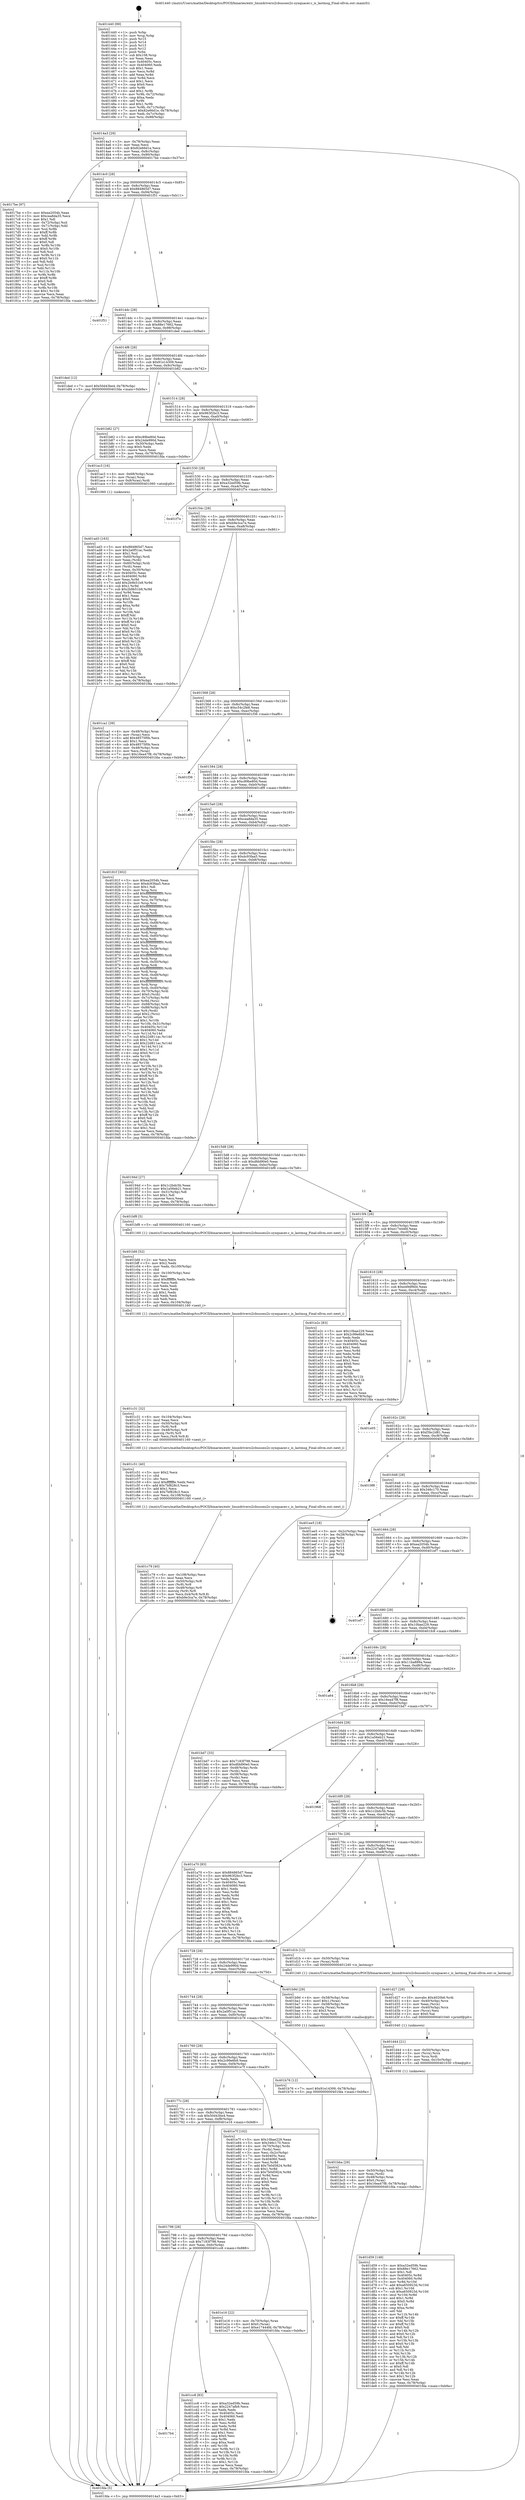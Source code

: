 digraph "0x401440" {
  label = "0x401440 (/mnt/c/Users/mathe/Desktop/tcc/POCII/binaries/extr_linuxdriversi2cbussesi2c-synquacer.c_is_lastmsg_Final-ollvm.out::main(0))"
  labelloc = "t"
  node[shape=record]

  Entry [label="",width=0.3,height=0.3,shape=circle,fillcolor=black,style=filled]
  "0x4014a3" [label="{
     0x4014a3 [29]\l
     | [instrs]\l
     &nbsp;&nbsp;0x4014a3 \<+3\>: mov -0x78(%rbp),%eax\l
     &nbsp;&nbsp;0x4014a6 \<+2\>: mov %eax,%ecx\l
     &nbsp;&nbsp;0x4014a8 \<+6\>: sub $0x82e66d1e,%ecx\l
     &nbsp;&nbsp;0x4014ae \<+6\>: mov %eax,-0x8c(%rbp)\l
     &nbsp;&nbsp;0x4014b4 \<+6\>: mov %ecx,-0x90(%rbp)\l
     &nbsp;&nbsp;0x4014ba \<+6\>: je 00000000004017be \<main+0x37e\>\l
  }"]
  "0x4017be" [label="{
     0x4017be [97]\l
     | [instrs]\l
     &nbsp;&nbsp;0x4017be \<+5\>: mov $0xea2054b,%eax\l
     &nbsp;&nbsp;0x4017c3 \<+5\>: mov $0xcea8da35,%ecx\l
     &nbsp;&nbsp;0x4017c8 \<+2\>: mov $0x1,%dl\l
     &nbsp;&nbsp;0x4017ca \<+4\>: mov -0x72(%rbp),%sil\l
     &nbsp;&nbsp;0x4017ce \<+4\>: mov -0x71(%rbp),%dil\l
     &nbsp;&nbsp;0x4017d2 \<+3\>: mov %sil,%r8b\l
     &nbsp;&nbsp;0x4017d5 \<+4\>: xor $0xff,%r8b\l
     &nbsp;&nbsp;0x4017d9 \<+3\>: mov %dil,%r9b\l
     &nbsp;&nbsp;0x4017dc \<+4\>: xor $0xff,%r9b\l
     &nbsp;&nbsp;0x4017e0 \<+3\>: xor $0x0,%dl\l
     &nbsp;&nbsp;0x4017e3 \<+3\>: mov %r8b,%r10b\l
     &nbsp;&nbsp;0x4017e6 \<+4\>: and $0x0,%r10b\l
     &nbsp;&nbsp;0x4017ea \<+3\>: and %dl,%sil\l
     &nbsp;&nbsp;0x4017ed \<+3\>: mov %r9b,%r11b\l
     &nbsp;&nbsp;0x4017f0 \<+4\>: and $0x0,%r11b\l
     &nbsp;&nbsp;0x4017f4 \<+3\>: and %dl,%dil\l
     &nbsp;&nbsp;0x4017f7 \<+3\>: or %sil,%r10b\l
     &nbsp;&nbsp;0x4017fa \<+3\>: or %dil,%r11b\l
     &nbsp;&nbsp;0x4017fd \<+3\>: xor %r11b,%r10b\l
     &nbsp;&nbsp;0x401800 \<+3\>: or %r9b,%r8b\l
     &nbsp;&nbsp;0x401803 \<+4\>: xor $0xff,%r8b\l
     &nbsp;&nbsp;0x401807 \<+3\>: or $0x0,%dl\l
     &nbsp;&nbsp;0x40180a \<+3\>: and %dl,%r8b\l
     &nbsp;&nbsp;0x40180d \<+3\>: or %r8b,%r10b\l
     &nbsp;&nbsp;0x401810 \<+4\>: test $0x1,%r10b\l
     &nbsp;&nbsp;0x401814 \<+3\>: cmovne %ecx,%eax\l
     &nbsp;&nbsp;0x401817 \<+3\>: mov %eax,-0x78(%rbp)\l
     &nbsp;&nbsp;0x40181a \<+5\>: jmp 0000000000401fda \<main+0xb9a\>\l
  }"]
  "0x4014c0" [label="{
     0x4014c0 [28]\l
     | [instrs]\l
     &nbsp;&nbsp;0x4014c0 \<+5\>: jmp 00000000004014c5 \<main+0x85\>\l
     &nbsp;&nbsp;0x4014c5 \<+6\>: mov -0x8c(%rbp),%eax\l
     &nbsp;&nbsp;0x4014cb \<+5\>: sub $0x884865d7,%eax\l
     &nbsp;&nbsp;0x4014d0 \<+6\>: mov %eax,-0x94(%rbp)\l
     &nbsp;&nbsp;0x4014d6 \<+6\>: je 0000000000401f51 \<main+0xb11\>\l
  }"]
  "0x401fda" [label="{
     0x401fda [5]\l
     | [instrs]\l
     &nbsp;&nbsp;0x401fda \<+5\>: jmp 00000000004014a3 \<main+0x63\>\l
  }"]
  "0x401440" [label="{
     0x401440 [99]\l
     | [instrs]\l
     &nbsp;&nbsp;0x401440 \<+1\>: push %rbp\l
     &nbsp;&nbsp;0x401441 \<+3\>: mov %rsp,%rbp\l
     &nbsp;&nbsp;0x401444 \<+2\>: push %r15\l
     &nbsp;&nbsp;0x401446 \<+2\>: push %r14\l
     &nbsp;&nbsp;0x401448 \<+2\>: push %r13\l
     &nbsp;&nbsp;0x40144a \<+2\>: push %r12\l
     &nbsp;&nbsp;0x40144c \<+1\>: push %rbx\l
     &nbsp;&nbsp;0x40144d \<+7\>: sub $0x108,%rsp\l
     &nbsp;&nbsp;0x401454 \<+2\>: xor %eax,%eax\l
     &nbsp;&nbsp;0x401456 \<+7\>: mov 0x40405c,%ecx\l
     &nbsp;&nbsp;0x40145d \<+7\>: mov 0x404060,%edx\l
     &nbsp;&nbsp;0x401464 \<+3\>: sub $0x1,%eax\l
     &nbsp;&nbsp;0x401467 \<+3\>: mov %ecx,%r8d\l
     &nbsp;&nbsp;0x40146a \<+3\>: add %eax,%r8d\l
     &nbsp;&nbsp;0x40146d \<+4\>: imul %r8d,%ecx\l
     &nbsp;&nbsp;0x401471 \<+3\>: and $0x1,%ecx\l
     &nbsp;&nbsp;0x401474 \<+3\>: cmp $0x0,%ecx\l
     &nbsp;&nbsp;0x401477 \<+4\>: sete %r9b\l
     &nbsp;&nbsp;0x40147b \<+4\>: and $0x1,%r9b\l
     &nbsp;&nbsp;0x40147f \<+4\>: mov %r9b,-0x72(%rbp)\l
     &nbsp;&nbsp;0x401483 \<+3\>: cmp $0xa,%edx\l
     &nbsp;&nbsp;0x401486 \<+4\>: setl %r9b\l
     &nbsp;&nbsp;0x40148a \<+4\>: and $0x1,%r9b\l
     &nbsp;&nbsp;0x40148e \<+4\>: mov %r9b,-0x71(%rbp)\l
     &nbsp;&nbsp;0x401492 \<+7\>: movl $0x82e66d1e,-0x78(%rbp)\l
     &nbsp;&nbsp;0x401499 \<+3\>: mov %edi,-0x7c(%rbp)\l
     &nbsp;&nbsp;0x40149c \<+7\>: mov %rsi,-0x88(%rbp)\l
  }"]
  Exit [label="",width=0.3,height=0.3,shape=circle,fillcolor=black,style=filled,peripheries=2]
  "0x401f51" [label="{
     0x401f51\l
  }", style=dashed]
  "0x4014dc" [label="{
     0x4014dc [28]\l
     | [instrs]\l
     &nbsp;&nbsp;0x4014dc \<+5\>: jmp 00000000004014e1 \<main+0xa1\>\l
     &nbsp;&nbsp;0x4014e1 \<+6\>: mov -0x8c(%rbp),%eax\l
     &nbsp;&nbsp;0x4014e7 \<+5\>: sub $0x88e17662,%eax\l
     &nbsp;&nbsp;0x4014ec \<+6\>: mov %eax,-0x98(%rbp)\l
     &nbsp;&nbsp;0x4014f2 \<+6\>: je 0000000000401ded \<main+0x9ad\>\l
  }"]
  "0x401d59" [label="{
     0x401d59 [148]\l
     | [instrs]\l
     &nbsp;&nbsp;0x401d59 \<+5\>: mov $0xa32ed59b,%eax\l
     &nbsp;&nbsp;0x401d5e \<+5\>: mov $0x88e17662,%esi\l
     &nbsp;&nbsp;0x401d63 \<+2\>: mov $0x1,%dl\l
     &nbsp;&nbsp;0x401d65 \<+8\>: mov 0x40405c,%r8d\l
     &nbsp;&nbsp;0x401d6d \<+8\>: mov 0x404060,%r9d\l
     &nbsp;&nbsp;0x401d75 \<+3\>: mov %r8d,%r10d\l
     &nbsp;&nbsp;0x401d78 \<+7\>: add $0xa650923d,%r10d\l
     &nbsp;&nbsp;0x401d7f \<+4\>: sub $0x1,%r10d\l
     &nbsp;&nbsp;0x401d83 \<+7\>: sub $0xa650923d,%r10d\l
     &nbsp;&nbsp;0x401d8a \<+4\>: imul %r10d,%r8d\l
     &nbsp;&nbsp;0x401d8e \<+4\>: and $0x1,%r8d\l
     &nbsp;&nbsp;0x401d92 \<+4\>: cmp $0x0,%r8d\l
     &nbsp;&nbsp;0x401d96 \<+4\>: sete %r11b\l
     &nbsp;&nbsp;0x401d9a \<+4\>: cmp $0xa,%r9d\l
     &nbsp;&nbsp;0x401d9e \<+3\>: setl %bl\l
     &nbsp;&nbsp;0x401da1 \<+3\>: mov %r11b,%r14b\l
     &nbsp;&nbsp;0x401da4 \<+4\>: xor $0xff,%r14b\l
     &nbsp;&nbsp;0x401da8 \<+3\>: mov %bl,%r15b\l
     &nbsp;&nbsp;0x401dab \<+4\>: xor $0xff,%r15b\l
     &nbsp;&nbsp;0x401daf \<+3\>: xor $0x0,%dl\l
     &nbsp;&nbsp;0x401db2 \<+3\>: mov %r14b,%r12b\l
     &nbsp;&nbsp;0x401db5 \<+4\>: and $0x0,%r12b\l
     &nbsp;&nbsp;0x401db9 \<+3\>: and %dl,%r11b\l
     &nbsp;&nbsp;0x401dbc \<+3\>: mov %r15b,%r13b\l
     &nbsp;&nbsp;0x401dbf \<+4\>: and $0x0,%r13b\l
     &nbsp;&nbsp;0x401dc3 \<+2\>: and %dl,%bl\l
     &nbsp;&nbsp;0x401dc5 \<+3\>: or %r11b,%r12b\l
     &nbsp;&nbsp;0x401dc8 \<+3\>: or %bl,%r13b\l
     &nbsp;&nbsp;0x401dcb \<+3\>: xor %r13b,%r12b\l
     &nbsp;&nbsp;0x401dce \<+3\>: or %r15b,%r14b\l
     &nbsp;&nbsp;0x401dd1 \<+4\>: xor $0xff,%r14b\l
     &nbsp;&nbsp;0x401dd5 \<+3\>: or $0x0,%dl\l
     &nbsp;&nbsp;0x401dd8 \<+3\>: and %dl,%r14b\l
     &nbsp;&nbsp;0x401ddb \<+3\>: or %r14b,%r12b\l
     &nbsp;&nbsp;0x401dde \<+4\>: test $0x1,%r12b\l
     &nbsp;&nbsp;0x401de2 \<+3\>: cmovne %esi,%eax\l
     &nbsp;&nbsp;0x401de5 \<+3\>: mov %eax,-0x78(%rbp)\l
     &nbsp;&nbsp;0x401de8 \<+5\>: jmp 0000000000401fda \<main+0xb9a\>\l
  }"]
  "0x401ded" [label="{
     0x401ded [12]\l
     | [instrs]\l
     &nbsp;&nbsp;0x401ded \<+7\>: movl $0x50d43be4,-0x78(%rbp)\l
     &nbsp;&nbsp;0x401df4 \<+5\>: jmp 0000000000401fda \<main+0xb9a\>\l
  }"]
  "0x4014f8" [label="{
     0x4014f8 [28]\l
     | [instrs]\l
     &nbsp;&nbsp;0x4014f8 \<+5\>: jmp 00000000004014fd \<main+0xbd\>\l
     &nbsp;&nbsp;0x4014fd \<+6\>: mov -0x8c(%rbp),%eax\l
     &nbsp;&nbsp;0x401503 \<+5\>: sub $0x91e14309,%eax\l
     &nbsp;&nbsp;0x401508 \<+6\>: mov %eax,-0x9c(%rbp)\l
     &nbsp;&nbsp;0x40150e \<+6\>: je 0000000000401b82 \<main+0x742\>\l
  }"]
  "0x401d44" [label="{
     0x401d44 [21]\l
     | [instrs]\l
     &nbsp;&nbsp;0x401d44 \<+4\>: mov -0x50(%rbp),%rcx\l
     &nbsp;&nbsp;0x401d48 \<+3\>: mov (%rcx),%rcx\l
     &nbsp;&nbsp;0x401d4b \<+3\>: mov %rcx,%rdi\l
     &nbsp;&nbsp;0x401d4e \<+6\>: mov %eax,-0x10c(%rbp)\l
     &nbsp;&nbsp;0x401d54 \<+5\>: call 0000000000401030 \<free@plt\>\l
     | [calls]\l
     &nbsp;&nbsp;0x401030 \{1\} (unknown)\l
  }"]
  "0x401b82" [label="{
     0x401b82 [27]\l
     | [instrs]\l
     &nbsp;&nbsp;0x401b82 \<+5\>: mov $0xc89be80d,%eax\l
     &nbsp;&nbsp;0x401b87 \<+5\>: mov $0x24de990d,%ecx\l
     &nbsp;&nbsp;0x401b8c \<+3\>: mov -0x30(%rbp),%edx\l
     &nbsp;&nbsp;0x401b8f \<+3\>: cmp $0x0,%edx\l
     &nbsp;&nbsp;0x401b92 \<+3\>: cmove %ecx,%eax\l
     &nbsp;&nbsp;0x401b95 \<+3\>: mov %eax,-0x78(%rbp)\l
     &nbsp;&nbsp;0x401b98 \<+5\>: jmp 0000000000401fda \<main+0xb9a\>\l
  }"]
  "0x401514" [label="{
     0x401514 [28]\l
     | [instrs]\l
     &nbsp;&nbsp;0x401514 \<+5\>: jmp 0000000000401519 \<main+0xd9\>\l
     &nbsp;&nbsp;0x401519 \<+6\>: mov -0x8c(%rbp),%eax\l
     &nbsp;&nbsp;0x40151f \<+5\>: sub $0x963f2bc3,%eax\l
     &nbsp;&nbsp;0x401524 \<+6\>: mov %eax,-0xa0(%rbp)\l
     &nbsp;&nbsp;0x40152a \<+6\>: je 0000000000401ac3 \<main+0x683\>\l
  }"]
  "0x401d27" [label="{
     0x401d27 [29]\l
     | [instrs]\l
     &nbsp;&nbsp;0x401d27 \<+10\>: movabs $0x4020b6,%rdi\l
     &nbsp;&nbsp;0x401d31 \<+4\>: mov -0x40(%rbp),%rcx\l
     &nbsp;&nbsp;0x401d35 \<+2\>: mov %eax,(%rcx)\l
     &nbsp;&nbsp;0x401d37 \<+4\>: mov -0x40(%rbp),%rcx\l
     &nbsp;&nbsp;0x401d3b \<+2\>: mov (%rcx),%esi\l
     &nbsp;&nbsp;0x401d3d \<+2\>: mov $0x0,%al\l
     &nbsp;&nbsp;0x401d3f \<+5\>: call 0000000000401040 \<printf@plt\>\l
     | [calls]\l
     &nbsp;&nbsp;0x401040 \{1\} (unknown)\l
  }"]
  "0x401ac3" [label="{
     0x401ac3 [16]\l
     | [instrs]\l
     &nbsp;&nbsp;0x401ac3 \<+4\>: mov -0x68(%rbp),%rax\l
     &nbsp;&nbsp;0x401ac7 \<+3\>: mov (%rax),%rax\l
     &nbsp;&nbsp;0x401aca \<+4\>: mov 0x8(%rax),%rdi\l
     &nbsp;&nbsp;0x401ace \<+5\>: call 0000000000401060 \<atoi@plt\>\l
     | [calls]\l
     &nbsp;&nbsp;0x401060 \{1\} (unknown)\l
  }"]
  "0x401530" [label="{
     0x401530 [28]\l
     | [instrs]\l
     &nbsp;&nbsp;0x401530 \<+5\>: jmp 0000000000401535 \<main+0xf5\>\l
     &nbsp;&nbsp;0x401535 \<+6\>: mov -0x8c(%rbp),%eax\l
     &nbsp;&nbsp;0x40153b \<+5\>: sub $0xa32ed59b,%eax\l
     &nbsp;&nbsp;0x401540 \<+6\>: mov %eax,-0xa4(%rbp)\l
     &nbsp;&nbsp;0x401546 \<+6\>: je 0000000000401f7e \<main+0xb3e\>\l
  }"]
  "0x4017b4" [label="{
     0x4017b4\l
  }", style=dashed]
  "0x401f7e" [label="{
     0x401f7e\l
  }", style=dashed]
  "0x40154c" [label="{
     0x40154c [28]\l
     | [instrs]\l
     &nbsp;&nbsp;0x40154c \<+5\>: jmp 0000000000401551 \<main+0x111\>\l
     &nbsp;&nbsp;0x401551 \<+6\>: mov -0x8c(%rbp),%eax\l
     &nbsp;&nbsp;0x401557 \<+5\>: sub $0xb9e3ca7e,%eax\l
     &nbsp;&nbsp;0x40155c \<+6\>: mov %eax,-0xa8(%rbp)\l
     &nbsp;&nbsp;0x401562 \<+6\>: je 0000000000401ca1 \<main+0x861\>\l
  }"]
  "0x401cc8" [label="{
     0x401cc8 [83]\l
     | [instrs]\l
     &nbsp;&nbsp;0x401cc8 \<+5\>: mov $0xa32ed59b,%eax\l
     &nbsp;&nbsp;0x401ccd \<+5\>: mov $0x2247afb9,%ecx\l
     &nbsp;&nbsp;0x401cd2 \<+2\>: xor %edx,%edx\l
     &nbsp;&nbsp;0x401cd4 \<+7\>: mov 0x40405c,%esi\l
     &nbsp;&nbsp;0x401cdb \<+7\>: mov 0x404060,%edi\l
     &nbsp;&nbsp;0x401ce2 \<+3\>: sub $0x1,%edx\l
     &nbsp;&nbsp;0x401ce5 \<+3\>: mov %esi,%r8d\l
     &nbsp;&nbsp;0x401ce8 \<+3\>: add %edx,%r8d\l
     &nbsp;&nbsp;0x401ceb \<+4\>: imul %r8d,%esi\l
     &nbsp;&nbsp;0x401cef \<+3\>: and $0x1,%esi\l
     &nbsp;&nbsp;0x401cf2 \<+3\>: cmp $0x0,%esi\l
     &nbsp;&nbsp;0x401cf5 \<+4\>: sete %r9b\l
     &nbsp;&nbsp;0x401cf9 \<+3\>: cmp $0xa,%edi\l
     &nbsp;&nbsp;0x401cfc \<+4\>: setl %r10b\l
     &nbsp;&nbsp;0x401d00 \<+3\>: mov %r9b,%r11b\l
     &nbsp;&nbsp;0x401d03 \<+3\>: and %r10b,%r11b\l
     &nbsp;&nbsp;0x401d06 \<+3\>: xor %r10b,%r9b\l
     &nbsp;&nbsp;0x401d09 \<+3\>: or %r9b,%r11b\l
     &nbsp;&nbsp;0x401d0c \<+4\>: test $0x1,%r11b\l
     &nbsp;&nbsp;0x401d10 \<+3\>: cmovne %ecx,%eax\l
     &nbsp;&nbsp;0x401d13 \<+3\>: mov %eax,-0x78(%rbp)\l
     &nbsp;&nbsp;0x401d16 \<+5\>: jmp 0000000000401fda \<main+0xb9a\>\l
  }"]
  "0x401ca1" [label="{
     0x401ca1 [39]\l
     | [instrs]\l
     &nbsp;&nbsp;0x401ca1 \<+4\>: mov -0x48(%rbp),%rax\l
     &nbsp;&nbsp;0x401ca5 \<+2\>: mov (%rax),%ecx\l
     &nbsp;&nbsp;0x401ca7 \<+6\>: add $0x48575f0b,%ecx\l
     &nbsp;&nbsp;0x401cad \<+3\>: add $0x1,%ecx\l
     &nbsp;&nbsp;0x401cb0 \<+6\>: sub $0x48575f0b,%ecx\l
     &nbsp;&nbsp;0x401cb6 \<+4\>: mov -0x48(%rbp),%rax\l
     &nbsp;&nbsp;0x401cba \<+2\>: mov %ecx,(%rax)\l
     &nbsp;&nbsp;0x401cbc \<+7\>: movl $0x16ea47f8,-0x78(%rbp)\l
     &nbsp;&nbsp;0x401cc3 \<+5\>: jmp 0000000000401fda \<main+0xb9a\>\l
  }"]
  "0x401568" [label="{
     0x401568 [28]\l
     | [instrs]\l
     &nbsp;&nbsp;0x401568 \<+5\>: jmp 000000000040156d \<main+0x12d\>\l
     &nbsp;&nbsp;0x40156d \<+6\>: mov -0x8c(%rbp),%eax\l
     &nbsp;&nbsp;0x401573 \<+5\>: sub $0xc54c2fe8,%eax\l
     &nbsp;&nbsp;0x401578 \<+6\>: mov %eax,-0xac(%rbp)\l
     &nbsp;&nbsp;0x40157e \<+6\>: je 0000000000401f36 \<main+0xaf6\>\l
  }"]
  "0x401798" [label="{
     0x401798 [28]\l
     | [instrs]\l
     &nbsp;&nbsp;0x401798 \<+5\>: jmp 000000000040179d \<main+0x35d\>\l
     &nbsp;&nbsp;0x40179d \<+6\>: mov -0x8c(%rbp),%eax\l
     &nbsp;&nbsp;0x4017a3 \<+5\>: sub $0x7183f798,%eax\l
     &nbsp;&nbsp;0x4017a8 \<+6\>: mov %eax,-0xfc(%rbp)\l
     &nbsp;&nbsp;0x4017ae \<+6\>: je 0000000000401cc8 \<main+0x888\>\l
  }"]
  "0x401f36" [label="{
     0x401f36\l
  }", style=dashed]
  "0x401584" [label="{
     0x401584 [28]\l
     | [instrs]\l
     &nbsp;&nbsp;0x401584 \<+5\>: jmp 0000000000401589 \<main+0x149\>\l
     &nbsp;&nbsp;0x401589 \<+6\>: mov -0x8c(%rbp),%eax\l
     &nbsp;&nbsp;0x40158f \<+5\>: sub $0xc89be80d,%eax\l
     &nbsp;&nbsp;0x401594 \<+6\>: mov %eax,-0xb0(%rbp)\l
     &nbsp;&nbsp;0x40159a \<+6\>: je 0000000000401df9 \<main+0x9b9\>\l
  }"]
  "0x401e16" [label="{
     0x401e16 [22]\l
     | [instrs]\l
     &nbsp;&nbsp;0x401e16 \<+4\>: mov -0x70(%rbp),%rax\l
     &nbsp;&nbsp;0x401e1a \<+6\>: movl $0x0,(%rax)\l
     &nbsp;&nbsp;0x401e20 \<+7\>: movl $0xe17444fd,-0x78(%rbp)\l
     &nbsp;&nbsp;0x401e27 \<+5\>: jmp 0000000000401fda \<main+0xb9a\>\l
  }"]
  "0x401df9" [label="{
     0x401df9\l
  }", style=dashed]
  "0x4015a0" [label="{
     0x4015a0 [28]\l
     | [instrs]\l
     &nbsp;&nbsp;0x4015a0 \<+5\>: jmp 00000000004015a5 \<main+0x165\>\l
     &nbsp;&nbsp;0x4015a5 \<+6\>: mov -0x8c(%rbp),%eax\l
     &nbsp;&nbsp;0x4015ab \<+5\>: sub $0xcea8da35,%eax\l
     &nbsp;&nbsp;0x4015b0 \<+6\>: mov %eax,-0xb4(%rbp)\l
     &nbsp;&nbsp;0x4015b6 \<+6\>: je 000000000040181f \<main+0x3df\>\l
  }"]
  "0x40177c" [label="{
     0x40177c [28]\l
     | [instrs]\l
     &nbsp;&nbsp;0x40177c \<+5\>: jmp 0000000000401781 \<main+0x341\>\l
     &nbsp;&nbsp;0x401781 \<+6\>: mov -0x8c(%rbp),%eax\l
     &nbsp;&nbsp;0x401787 \<+5\>: sub $0x50d43be4,%eax\l
     &nbsp;&nbsp;0x40178c \<+6\>: mov %eax,-0xf8(%rbp)\l
     &nbsp;&nbsp;0x401792 \<+6\>: je 0000000000401e16 \<main+0x9d6\>\l
  }"]
  "0x40181f" [label="{
     0x40181f [302]\l
     | [instrs]\l
     &nbsp;&nbsp;0x40181f \<+5\>: mov $0xea2054b,%eax\l
     &nbsp;&nbsp;0x401824 \<+5\>: mov $0xdc93faa5,%ecx\l
     &nbsp;&nbsp;0x401829 \<+2\>: mov $0x1,%dl\l
     &nbsp;&nbsp;0x40182b \<+3\>: mov %rsp,%rsi\l
     &nbsp;&nbsp;0x40182e \<+4\>: add $0xfffffffffffffff0,%rsi\l
     &nbsp;&nbsp;0x401832 \<+3\>: mov %rsi,%rsp\l
     &nbsp;&nbsp;0x401835 \<+4\>: mov %rsi,-0x70(%rbp)\l
     &nbsp;&nbsp;0x401839 \<+3\>: mov %rsp,%rsi\l
     &nbsp;&nbsp;0x40183c \<+4\>: add $0xfffffffffffffff0,%rsi\l
     &nbsp;&nbsp;0x401840 \<+3\>: mov %rsi,%rsp\l
     &nbsp;&nbsp;0x401843 \<+3\>: mov %rsp,%rdi\l
     &nbsp;&nbsp;0x401846 \<+4\>: add $0xfffffffffffffff0,%rdi\l
     &nbsp;&nbsp;0x40184a \<+3\>: mov %rdi,%rsp\l
     &nbsp;&nbsp;0x40184d \<+4\>: mov %rdi,-0x68(%rbp)\l
     &nbsp;&nbsp;0x401851 \<+3\>: mov %rsp,%rdi\l
     &nbsp;&nbsp;0x401854 \<+4\>: add $0xfffffffffffffff0,%rdi\l
     &nbsp;&nbsp;0x401858 \<+3\>: mov %rdi,%rsp\l
     &nbsp;&nbsp;0x40185b \<+4\>: mov %rdi,-0x60(%rbp)\l
     &nbsp;&nbsp;0x40185f \<+3\>: mov %rsp,%rdi\l
     &nbsp;&nbsp;0x401862 \<+4\>: add $0xfffffffffffffff0,%rdi\l
     &nbsp;&nbsp;0x401866 \<+3\>: mov %rdi,%rsp\l
     &nbsp;&nbsp;0x401869 \<+4\>: mov %rdi,-0x58(%rbp)\l
     &nbsp;&nbsp;0x40186d \<+3\>: mov %rsp,%rdi\l
     &nbsp;&nbsp;0x401870 \<+4\>: add $0xfffffffffffffff0,%rdi\l
     &nbsp;&nbsp;0x401874 \<+3\>: mov %rdi,%rsp\l
     &nbsp;&nbsp;0x401877 \<+4\>: mov %rdi,-0x50(%rbp)\l
     &nbsp;&nbsp;0x40187b \<+3\>: mov %rsp,%rdi\l
     &nbsp;&nbsp;0x40187e \<+4\>: add $0xfffffffffffffff0,%rdi\l
     &nbsp;&nbsp;0x401882 \<+3\>: mov %rdi,%rsp\l
     &nbsp;&nbsp;0x401885 \<+4\>: mov %rdi,-0x48(%rbp)\l
     &nbsp;&nbsp;0x401889 \<+3\>: mov %rsp,%rdi\l
     &nbsp;&nbsp;0x40188c \<+4\>: add $0xfffffffffffffff0,%rdi\l
     &nbsp;&nbsp;0x401890 \<+3\>: mov %rdi,%rsp\l
     &nbsp;&nbsp;0x401893 \<+4\>: mov %rdi,-0x40(%rbp)\l
     &nbsp;&nbsp;0x401897 \<+4\>: mov -0x70(%rbp),%rdi\l
     &nbsp;&nbsp;0x40189b \<+6\>: movl $0x0,(%rdi)\l
     &nbsp;&nbsp;0x4018a1 \<+4\>: mov -0x7c(%rbp),%r8d\l
     &nbsp;&nbsp;0x4018a5 \<+3\>: mov %r8d,(%rsi)\l
     &nbsp;&nbsp;0x4018a8 \<+4\>: mov -0x68(%rbp),%rdi\l
     &nbsp;&nbsp;0x4018ac \<+7\>: mov -0x88(%rbp),%r9\l
     &nbsp;&nbsp;0x4018b3 \<+3\>: mov %r9,(%rdi)\l
     &nbsp;&nbsp;0x4018b6 \<+3\>: cmpl $0x2,(%rsi)\l
     &nbsp;&nbsp;0x4018b9 \<+4\>: setne %r10b\l
     &nbsp;&nbsp;0x4018bd \<+4\>: and $0x1,%r10b\l
     &nbsp;&nbsp;0x4018c1 \<+4\>: mov %r10b,-0x31(%rbp)\l
     &nbsp;&nbsp;0x4018c5 \<+8\>: mov 0x40405c,%r11d\l
     &nbsp;&nbsp;0x4018cd \<+7\>: mov 0x404060,%ebx\l
     &nbsp;&nbsp;0x4018d4 \<+3\>: mov %r11d,%r14d\l
     &nbsp;&nbsp;0x4018d7 \<+7\>: sub $0x22d811ac,%r14d\l
     &nbsp;&nbsp;0x4018de \<+4\>: sub $0x1,%r14d\l
     &nbsp;&nbsp;0x4018e2 \<+7\>: add $0x22d811ac,%r14d\l
     &nbsp;&nbsp;0x4018e9 \<+4\>: imul %r14d,%r11d\l
     &nbsp;&nbsp;0x4018ed \<+4\>: and $0x1,%r11d\l
     &nbsp;&nbsp;0x4018f1 \<+4\>: cmp $0x0,%r11d\l
     &nbsp;&nbsp;0x4018f5 \<+4\>: sete %r10b\l
     &nbsp;&nbsp;0x4018f9 \<+3\>: cmp $0xa,%ebx\l
     &nbsp;&nbsp;0x4018fc \<+4\>: setl %r15b\l
     &nbsp;&nbsp;0x401900 \<+3\>: mov %r10b,%r12b\l
     &nbsp;&nbsp;0x401903 \<+4\>: xor $0xff,%r12b\l
     &nbsp;&nbsp;0x401907 \<+3\>: mov %r15b,%r13b\l
     &nbsp;&nbsp;0x40190a \<+4\>: xor $0xff,%r13b\l
     &nbsp;&nbsp;0x40190e \<+3\>: xor $0x0,%dl\l
     &nbsp;&nbsp;0x401911 \<+3\>: mov %r12b,%sil\l
     &nbsp;&nbsp;0x401914 \<+4\>: and $0x0,%sil\l
     &nbsp;&nbsp;0x401918 \<+3\>: and %dl,%r10b\l
     &nbsp;&nbsp;0x40191b \<+3\>: mov %r13b,%dil\l
     &nbsp;&nbsp;0x40191e \<+4\>: and $0x0,%dil\l
     &nbsp;&nbsp;0x401922 \<+3\>: and %dl,%r15b\l
     &nbsp;&nbsp;0x401925 \<+3\>: or %r10b,%sil\l
     &nbsp;&nbsp;0x401928 \<+3\>: or %r15b,%dil\l
     &nbsp;&nbsp;0x40192b \<+3\>: xor %dil,%sil\l
     &nbsp;&nbsp;0x40192e \<+3\>: or %r13b,%r12b\l
     &nbsp;&nbsp;0x401931 \<+4\>: xor $0xff,%r12b\l
     &nbsp;&nbsp;0x401935 \<+3\>: or $0x0,%dl\l
     &nbsp;&nbsp;0x401938 \<+3\>: and %dl,%r12b\l
     &nbsp;&nbsp;0x40193b \<+3\>: or %r12b,%sil\l
     &nbsp;&nbsp;0x40193e \<+4\>: test $0x1,%sil\l
     &nbsp;&nbsp;0x401942 \<+3\>: cmovne %ecx,%eax\l
     &nbsp;&nbsp;0x401945 \<+3\>: mov %eax,-0x78(%rbp)\l
     &nbsp;&nbsp;0x401948 \<+5\>: jmp 0000000000401fda \<main+0xb9a\>\l
  }"]
  "0x4015bc" [label="{
     0x4015bc [28]\l
     | [instrs]\l
     &nbsp;&nbsp;0x4015bc \<+5\>: jmp 00000000004015c1 \<main+0x181\>\l
     &nbsp;&nbsp;0x4015c1 \<+6\>: mov -0x8c(%rbp),%eax\l
     &nbsp;&nbsp;0x4015c7 \<+5\>: sub $0xdc93faa5,%eax\l
     &nbsp;&nbsp;0x4015cc \<+6\>: mov %eax,-0xb8(%rbp)\l
     &nbsp;&nbsp;0x4015d2 \<+6\>: je 000000000040194d \<main+0x50d\>\l
  }"]
  "0x401e7f" [label="{
     0x401e7f [102]\l
     | [instrs]\l
     &nbsp;&nbsp;0x401e7f \<+5\>: mov $0x10bae229,%eax\l
     &nbsp;&nbsp;0x401e84 \<+5\>: mov $0x346c170,%ecx\l
     &nbsp;&nbsp;0x401e89 \<+4\>: mov -0x70(%rbp),%rdx\l
     &nbsp;&nbsp;0x401e8d \<+2\>: mov (%rdx),%esi\l
     &nbsp;&nbsp;0x401e8f \<+3\>: mov %esi,-0x2c(%rbp)\l
     &nbsp;&nbsp;0x401e92 \<+7\>: mov 0x40405c,%esi\l
     &nbsp;&nbsp;0x401e99 \<+7\>: mov 0x404060,%edi\l
     &nbsp;&nbsp;0x401ea0 \<+3\>: mov %esi,%r8d\l
     &nbsp;&nbsp;0x401ea3 \<+7\>: add $0x7b0d5824,%r8d\l
     &nbsp;&nbsp;0x401eaa \<+4\>: sub $0x1,%r8d\l
     &nbsp;&nbsp;0x401eae \<+7\>: sub $0x7b0d5824,%r8d\l
     &nbsp;&nbsp;0x401eb5 \<+4\>: imul %r8d,%esi\l
     &nbsp;&nbsp;0x401eb9 \<+3\>: and $0x1,%esi\l
     &nbsp;&nbsp;0x401ebc \<+3\>: cmp $0x0,%esi\l
     &nbsp;&nbsp;0x401ebf \<+4\>: sete %r9b\l
     &nbsp;&nbsp;0x401ec3 \<+3\>: cmp $0xa,%edi\l
     &nbsp;&nbsp;0x401ec6 \<+4\>: setl %r10b\l
     &nbsp;&nbsp;0x401eca \<+3\>: mov %r9b,%r11b\l
     &nbsp;&nbsp;0x401ecd \<+3\>: and %r10b,%r11b\l
     &nbsp;&nbsp;0x401ed0 \<+3\>: xor %r10b,%r9b\l
     &nbsp;&nbsp;0x401ed3 \<+3\>: or %r9b,%r11b\l
     &nbsp;&nbsp;0x401ed6 \<+4\>: test $0x1,%r11b\l
     &nbsp;&nbsp;0x401eda \<+3\>: cmovne %ecx,%eax\l
     &nbsp;&nbsp;0x401edd \<+3\>: mov %eax,-0x78(%rbp)\l
     &nbsp;&nbsp;0x401ee0 \<+5\>: jmp 0000000000401fda \<main+0xb9a\>\l
  }"]
  "0x401c79" [label="{
     0x401c79 [40]\l
     | [instrs]\l
     &nbsp;&nbsp;0x401c79 \<+6\>: mov -0x108(%rbp),%ecx\l
     &nbsp;&nbsp;0x401c7f \<+3\>: imul %eax,%ecx\l
     &nbsp;&nbsp;0x401c82 \<+4\>: mov -0x50(%rbp),%r8\l
     &nbsp;&nbsp;0x401c86 \<+3\>: mov (%r8),%r8\l
     &nbsp;&nbsp;0x401c89 \<+4\>: mov -0x48(%rbp),%r9\l
     &nbsp;&nbsp;0x401c8d \<+3\>: movslq (%r9),%r9\l
     &nbsp;&nbsp;0x401c90 \<+5\>: mov %ecx,0x4(%r8,%r9,8)\l
     &nbsp;&nbsp;0x401c95 \<+7\>: movl $0xb9e3ca7e,-0x78(%rbp)\l
     &nbsp;&nbsp;0x401c9c \<+5\>: jmp 0000000000401fda \<main+0xb9a\>\l
  }"]
  "0x40194d" [label="{
     0x40194d [27]\l
     | [instrs]\l
     &nbsp;&nbsp;0x40194d \<+5\>: mov $0x1c2bdc5b,%eax\l
     &nbsp;&nbsp;0x401952 \<+5\>: mov $0x1a56eb21,%ecx\l
     &nbsp;&nbsp;0x401957 \<+3\>: mov -0x31(%rbp),%dl\l
     &nbsp;&nbsp;0x40195a \<+3\>: test $0x1,%dl\l
     &nbsp;&nbsp;0x40195d \<+3\>: cmovne %ecx,%eax\l
     &nbsp;&nbsp;0x401960 \<+3\>: mov %eax,-0x78(%rbp)\l
     &nbsp;&nbsp;0x401963 \<+5\>: jmp 0000000000401fda \<main+0xb9a\>\l
  }"]
  "0x4015d8" [label="{
     0x4015d8 [28]\l
     | [instrs]\l
     &nbsp;&nbsp;0x4015d8 \<+5\>: jmp 00000000004015dd \<main+0x19d\>\l
     &nbsp;&nbsp;0x4015dd \<+6\>: mov -0x8c(%rbp),%eax\l
     &nbsp;&nbsp;0x4015e3 \<+5\>: sub $0xdfdd90e0,%eax\l
     &nbsp;&nbsp;0x4015e8 \<+6\>: mov %eax,-0xbc(%rbp)\l
     &nbsp;&nbsp;0x4015ee \<+6\>: je 0000000000401bf8 \<main+0x7b8\>\l
  }"]
  "0x401c51" [label="{
     0x401c51 [40]\l
     | [instrs]\l
     &nbsp;&nbsp;0x401c51 \<+5\>: mov $0x2,%ecx\l
     &nbsp;&nbsp;0x401c56 \<+1\>: cltd\l
     &nbsp;&nbsp;0x401c57 \<+2\>: idiv %ecx\l
     &nbsp;&nbsp;0x401c59 \<+6\>: imul $0xfffffffe,%edx,%ecx\l
     &nbsp;&nbsp;0x401c5f \<+6\>: add $0x7bf828c3,%ecx\l
     &nbsp;&nbsp;0x401c65 \<+3\>: add $0x1,%ecx\l
     &nbsp;&nbsp;0x401c68 \<+6\>: sub $0x7bf828c3,%ecx\l
     &nbsp;&nbsp;0x401c6e \<+6\>: mov %ecx,-0x108(%rbp)\l
     &nbsp;&nbsp;0x401c74 \<+5\>: call 0000000000401160 \<next_i\>\l
     | [calls]\l
     &nbsp;&nbsp;0x401160 \{1\} (/mnt/c/Users/mathe/Desktop/tcc/POCII/binaries/extr_linuxdriversi2cbussesi2c-synquacer.c_is_lastmsg_Final-ollvm.out::next_i)\l
  }"]
  "0x401bf8" [label="{
     0x401bf8 [5]\l
     | [instrs]\l
     &nbsp;&nbsp;0x401bf8 \<+5\>: call 0000000000401160 \<next_i\>\l
     | [calls]\l
     &nbsp;&nbsp;0x401160 \{1\} (/mnt/c/Users/mathe/Desktop/tcc/POCII/binaries/extr_linuxdriversi2cbussesi2c-synquacer.c_is_lastmsg_Final-ollvm.out::next_i)\l
  }"]
  "0x4015f4" [label="{
     0x4015f4 [28]\l
     | [instrs]\l
     &nbsp;&nbsp;0x4015f4 \<+5\>: jmp 00000000004015f9 \<main+0x1b9\>\l
     &nbsp;&nbsp;0x4015f9 \<+6\>: mov -0x8c(%rbp),%eax\l
     &nbsp;&nbsp;0x4015ff \<+5\>: sub $0xe17444fd,%eax\l
     &nbsp;&nbsp;0x401604 \<+6\>: mov %eax,-0xc0(%rbp)\l
     &nbsp;&nbsp;0x40160a \<+6\>: je 0000000000401e2c \<main+0x9ec\>\l
  }"]
  "0x401c31" [label="{
     0x401c31 [32]\l
     | [instrs]\l
     &nbsp;&nbsp;0x401c31 \<+6\>: mov -0x104(%rbp),%ecx\l
     &nbsp;&nbsp;0x401c37 \<+3\>: imul %eax,%ecx\l
     &nbsp;&nbsp;0x401c3a \<+4\>: mov -0x50(%rbp),%r8\l
     &nbsp;&nbsp;0x401c3e \<+3\>: mov (%r8),%r8\l
     &nbsp;&nbsp;0x401c41 \<+4\>: mov -0x48(%rbp),%r9\l
     &nbsp;&nbsp;0x401c45 \<+3\>: movslq (%r9),%r9\l
     &nbsp;&nbsp;0x401c48 \<+4\>: mov %ecx,(%r8,%r9,8)\l
     &nbsp;&nbsp;0x401c4c \<+5\>: call 0000000000401160 \<next_i\>\l
     | [calls]\l
     &nbsp;&nbsp;0x401160 \{1\} (/mnt/c/Users/mathe/Desktop/tcc/POCII/binaries/extr_linuxdriversi2cbussesi2c-synquacer.c_is_lastmsg_Final-ollvm.out::next_i)\l
  }"]
  "0x401e2c" [label="{
     0x401e2c [83]\l
     | [instrs]\l
     &nbsp;&nbsp;0x401e2c \<+5\>: mov $0x10bae229,%eax\l
     &nbsp;&nbsp;0x401e31 \<+5\>: mov $0x2c99e6b9,%ecx\l
     &nbsp;&nbsp;0x401e36 \<+2\>: xor %edx,%edx\l
     &nbsp;&nbsp;0x401e38 \<+7\>: mov 0x40405c,%esi\l
     &nbsp;&nbsp;0x401e3f \<+7\>: mov 0x404060,%edi\l
     &nbsp;&nbsp;0x401e46 \<+3\>: sub $0x1,%edx\l
     &nbsp;&nbsp;0x401e49 \<+3\>: mov %esi,%r8d\l
     &nbsp;&nbsp;0x401e4c \<+3\>: add %edx,%r8d\l
     &nbsp;&nbsp;0x401e4f \<+4\>: imul %r8d,%esi\l
     &nbsp;&nbsp;0x401e53 \<+3\>: and $0x1,%esi\l
     &nbsp;&nbsp;0x401e56 \<+3\>: cmp $0x0,%esi\l
     &nbsp;&nbsp;0x401e59 \<+4\>: sete %r9b\l
     &nbsp;&nbsp;0x401e5d \<+3\>: cmp $0xa,%edi\l
     &nbsp;&nbsp;0x401e60 \<+4\>: setl %r10b\l
     &nbsp;&nbsp;0x401e64 \<+3\>: mov %r9b,%r11b\l
     &nbsp;&nbsp;0x401e67 \<+3\>: and %r10b,%r11b\l
     &nbsp;&nbsp;0x401e6a \<+3\>: xor %r10b,%r9b\l
     &nbsp;&nbsp;0x401e6d \<+3\>: or %r9b,%r11b\l
     &nbsp;&nbsp;0x401e70 \<+4\>: test $0x1,%r11b\l
     &nbsp;&nbsp;0x401e74 \<+3\>: cmovne %ecx,%eax\l
     &nbsp;&nbsp;0x401e77 \<+3\>: mov %eax,-0x78(%rbp)\l
     &nbsp;&nbsp;0x401e7a \<+5\>: jmp 0000000000401fda \<main+0xb9a\>\l
  }"]
  "0x401610" [label="{
     0x401610 [28]\l
     | [instrs]\l
     &nbsp;&nbsp;0x401610 \<+5\>: jmp 0000000000401615 \<main+0x1d5\>\l
     &nbsp;&nbsp;0x401615 \<+6\>: mov -0x8c(%rbp),%eax\l
     &nbsp;&nbsp;0x40161b \<+5\>: sub $0xe49df9d4,%eax\l
     &nbsp;&nbsp;0x401620 \<+6\>: mov %eax,-0xc4(%rbp)\l
     &nbsp;&nbsp;0x401626 \<+6\>: je 0000000000401e05 \<main+0x9c5\>\l
  }"]
  "0x401bfd" [label="{
     0x401bfd [52]\l
     | [instrs]\l
     &nbsp;&nbsp;0x401bfd \<+2\>: xor %ecx,%ecx\l
     &nbsp;&nbsp;0x401bff \<+5\>: mov $0x2,%edx\l
     &nbsp;&nbsp;0x401c04 \<+6\>: mov %edx,-0x100(%rbp)\l
     &nbsp;&nbsp;0x401c0a \<+1\>: cltd\l
     &nbsp;&nbsp;0x401c0b \<+6\>: mov -0x100(%rbp),%esi\l
     &nbsp;&nbsp;0x401c11 \<+2\>: idiv %esi\l
     &nbsp;&nbsp;0x401c13 \<+6\>: imul $0xfffffffe,%edx,%edx\l
     &nbsp;&nbsp;0x401c19 \<+2\>: mov %ecx,%edi\l
     &nbsp;&nbsp;0x401c1b \<+2\>: sub %edx,%edi\l
     &nbsp;&nbsp;0x401c1d \<+2\>: mov %ecx,%edx\l
     &nbsp;&nbsp;0x401c1f \<+3\>: sub $0x1,%edx\l
     &nbsp;&nbsp;0x401c22 \<+2\>: add %edx,%edi\l
     &nbsp;&nbsp;0x401c24 \<+2\>: sub %edi,%ecx\l
     &nbsp;&nbsp;0x401c26 \<+6\>: mov %ecx,-0x104(%rbp)\l
     &nbsp;&nbsp;0x401c2c \<+5\>: call 0000000000401160 \<next_i\>\l
     | [calls]\l
     &nbsp;&nbsp;0x401160 \{1\} (/mnt/c/Users/mathe/Desktop/tcc/POCII/binaries/extr_linuxdriversi2cbussesi2c-synquacer.c_is_lastmsg_Final-ollvm.out::next_i)\l
  }"]
  "0x401e05" [label="{
     0x401e05\l
  }", style=dashed]
  "0x40162c" [label="{
     0x40162c [28]\l
     | [instrs]\l
     &nbsp;&nbsp;0x40162c \<+5\>: jmp 0000000000401631 \<main+0x1f1\>\l
     &nbsp;&nbsp;0x401631 \<+6\>: mov -0x8c(%rbp),%eax\l
     &nbsp;&nbsp;0x401637 \<+5\>: sub $0xf3bc2d81,%eax\l
     &nbsp;&nbsp;0x40163c \<+6\>: mov %eax,-0xc8(%rbp)\l
     &nbsp;&nbsp;0x401642 \<+6\>: je 00000000004019f8 \<main+0x5b8\>\l
  }"]
  "0x401bba" [label="{
     0x401bba [29]\l
     | [instrs]\l
     &nbsp;&nbsp;0x401bba \<+4\>: mov -0x50(%rbp),%rdi\l
     &nbsp;&nbsp;0x401bbe \<+3\>: mov %rax,(%rdi)\l
     &nbsp;&nbsp;0x401bc1 \<+4\>: mov -0x48(%rbp),%rax\l
     &nbsp;&nbsp;0x401bc5 \<+6\>: movl $0x0,(%rax)\l
     &nbsp;&nbsp;0x401bcb \<+7\>: movl $0x16ea47f8,-0x78(%rbp)\l
     &nbsp;&nbsp;0x401bd2 \<+5\>: jmp 0000000000401fda \<main+0xb9a\>\l
  }"]
  "0x4019f8" [label="{
     0x4019f8\l
  }", style=dashed]
  "0x401648" [label="{
     0x401648 [28]\l
     | [instrs]\l
     &nbsp;&nbsp;0x401648 \<+5\>: jmp 000000000040164d \<main+0x20d\>\l
     &nbsp;&nbsp;0x40164d \<+6\>: mov -0x8c(%rbp),%eax\l
     &nbsp;&nbsp;0x401653 \<+5\>: sub $0x346c170,%eax\l
     &nbsp;&nbsp;0x401658 \<+6\>: mov %eax,-0xcc(%rbp)\l
     &nbsp;&nbsp;0x40165e \<+6\>: je 0000000000401ee5 \<main+0xaa5\>\l
  }"]
  "0x401760" [label="{
     0x401760 [28]\l
     | [instrs]\l
     &nbsp;&nbsp;0x401760 \<+5\>: jmp 0000000000401765 \<main+0x325\>\l
     &nbsp;&nbsp;0x401765 \<+6\>: mov -0x8c(%rbp),%eax\l
     &nbsp;&nbsp;0x40176b \<+5\>: sub $0x2c99e6b9,%eax\l
     &nbsp;&nbsp;0x401770 \<+6\>: mov %eax,-0xf4(%rbp)\l
     &nbsp;&nbsp;0x401776 \<+6\>: je 0000000000401e7f \<main+0xa3f\>\l
  }"]
  "0x401ee5" [label="{
     0x401ee5 [18]\l
     | [instrs]\l
     &nbsp;&nbsp;0x401ee5 \<+3\>: mov -0x2c(%rbp),%eax\l
     &nbsp;&nbsp;0x401ee8 \<+4\>: lea -0x28(%rbp),%rsp\l
     &nbsp;&nbsp;0x401eec \<+1\>: pop %rbx\l
     &nbsp;&nbsp;0x401eed \<+2\>: pop %r12\l
     &nbsp;&nbsp;0x401eef \<+2\>: pop %r13\l
     &nbsp;&nbsp;0x401ef1 \<+2\>: pop %r14\l
     &nbsp;&nbsp;0x401ef3 \<+2\>: pop %r15\l
     &nbsp;&nbsp;0x401ef5 \<+1\>: pop %rbp\l
     &nbsp;&nbsp;0x401ef6 \<+1\>: ret\l
  }"]
  "0x401664" [label="{
     0x401664 [28]\l
     | [instrs]\l
     &nbsp;&nbsp;0x401664 \<+5\>: jmp 0000000000401669 \<main+0x229\>\l
     &nbsp;&nbsp;0x401669 \<+6\>: mov -0x8c(%rbp),%eax\l
     &nbsp;&nbsp;0x40166f \<+5\>: sub $0xea2054b,%eax\l
     &nbsp;&nbsp;0x401674 \<+6\>: mov %eax,-0xd0(%rbp)\l
     &nbsp;&nbsp;0x40167a \<+6\>: je 0000000000401ef7 \<main+0xab7\>\l
  }"]
  "0x401b76" [label="{
     0x401b76 [12]\l
     | [instrs]\l
     &nbsp;&nbsp;0x401b76 \<+7\>: movl $0x91e14309,-0x78(%rbp)\l
     &nbsp;&nbsp;0x401b7d \<+5\>: jmp 0000000000401fda \<main+0xb9a\>\l
  }"]
  "0x401ef7" [label="{
     0x401ef7\l
  }", style=dashed]
  "0x401680" [label="{
     0x401680 [28]\l
     | [instrs]\l
     &nbsp;&nbsp;0x401680 \<+5\>: jmp 0000000000401685 \<main+0x245\>\l
     &nbsp;&nbsp;0x401685 \<+6\>: mov -0x8c(%rbp),%eax\l
     &nbsp;&nbsp;0x40168b \<+5\>: sub $0x10bae229,%eax\l
     &nbsp;&nbsp;0x401690 \<+6\>: mov %eax,-0xd4(%rbp)\l
     &nbsp;&nbsp;0x401696 \<+6\>: je 0000000000401fc8 \<main+0xb88\>\l
  }"]
  "0x401744" [label="{
     0x401744 [28]\l
     | [instrs]\l
     &nbsp;&nbsp;0x401744 \<+5\>: jmp 0000000000401749 \<main+0x309\>\l
     &nbsp;&nbsp;0x401749 \<+6\>: mov -0x8c(%rbp),%eax\l
     &nbsp;&nbsp;0x40174f \<+5\>: sub $0x2a0f51ac,%eax\l
     &nbsp;&nbsp;0x401754 \<+6\>: mov %eax,-0xf0(%rbp)\l
     &nbsp;&nbsp;0x40175a \<+6\>: je 0000000000401b76 \<main+0x736\>\l
  }"]
  "0x401fc8" [label="{
     0x401fc8\l
  }", style=dashed]
  "0x40169c" [label="{
     0x40169c [28]\l
     | [instrs]\l
     &nbsp;&nbsp;0x40169c \<+5\>: jmp 00000000004016a1 \<main+0x261\>\l
     &nbsp;&nbsp;0x4016a1 \<+6\>: mov -0x8c(%rbp),%eax\l
     &nbsp;&nbsp;0x4016a7 \<+5\>: sub $0x11ba889a,%eax\l
     &nbsp;&nbsp;0x4016ac \<+6\>: mov %eax,-0xd8(%rbp)\l
     &nbsp;&nbsp;0x4016b2 \<+6\>: je 0000000000401a64 \<main+0x624\>\l
  }"]
  "0x401b9d" [label="{
     0x401b9d [29]\l
     | [instrs]\l
     &nbsp;&nbsp;0x401b9d \<+4\>: mov -0x58(%rbp),%rax\l
     &nbsp;&nbsp;0x401ba1 \<+6\>: movl $0x1,(%rax)\l
     &nbsp;&nbsp;0x401ba7 \<+4\>: mov -0x58(%rbp),%rax\l
     &nbsp;&nbsp;0x401bab \<+3\>: movslq (%rax),%rax\l
     &nbsp;&nbsp;0x401bae \<+4\>: shl $0x3,%rax\l
     &nbsp;&nbsp;0x401bb2 \<+3\>: mov %rax,%rdi\l
     &nbsp;&nbsp;0x401bb5 \<+5\>: call 0000000000401050 \<malloc@plt\>\l
     | [calls]\l
     &nbsp;&nbsp;0x401050 \{1\} (unknown)\l
  }"]
  "0x401a64" [label="{
     0x401a64\l
  }", style=dashed]
  "0x4016b8" [label="{
     0x4016b8 [28]\l
     | [instrs]\l
     &nbsp;&nbsp;0x4016b8 \<+5\>: jmp 00000000004016bd \<main+0x27d\>\l
     &nbsp;&nbsp;0x4016bd \<+6\>: mov -0x8c(%rbp),%eax\l
     &nbsp;&nbsp;0x4016c3 \<+5\>: sub $0x16ea47f8,%eax\l
     &nbsp;&nbsp;0x4016c8 \<+6\>: mov %eax,-0xdc(%rbp)\l
     &nbsp;&nbsp;0x4016ce \<+6\>: je 0000000000401bd7 \<main+0x797\>\l
  }"]
  "0x401728" [label="{
     0x401728 [28]\l
     | [instrs]\l
     &nbsp;&nbsp;0x401728 \<+5\>: jmp 000000000040172d \<main+0x2ed\>\l
     &nbsp;&nbsp;0x40172d \<+6\>: mov -0x8c(%rbp),%eax\l
     &nbsp;&nbsp;0x401733 \<+5\>: sub $0x24de990d,%eax\l
     &nbsp;&nbsp;0x401738 \<+6\>: mov %eax,-0xec(%rbp)\l
     &nbsp;&nbsp;0x40173e \<+6\>: je 0000000000401b9d \<main+0x75d\>\l
  }"]
  "0x401bd7" [label="{
     0x401bd7 [33]\l
     | [instrs]\l
     &nbsp;&nbsp;0x401bd7 \<+5\>: mov $0x7183f798,%eax\l
     &nbsp;&nbsp;0x401bdc \<+5\>: mov $0xdfdd90e0,%ecx\l
     &nbsp;&nbsp;0x401be1 \<+4\>: mov -0x48(%rbp),%rdx\l
     &nbsp;&nbsp;0x401be5 \<+2\>: mov (%rdx),%esi\l
     &nbsp;&nbsp;0x401be7 \<+4\>: mov -0x58(%rbp),%rdx\l
     &nbsp;&nbsp;0x401beb \<+2\>: cmp (%rdx),%esi\l
     &nbsp;&nbsp;0x401bed \<+3\>: cmovl %ecx,%eax\l
     &nbsp;&nbsp;0x401bf0 \<+3\>: mov %eax,-0x78(%rbp)\l
     &nbsp;&nbsp;0x401bf3 \<+5\>: jmp 0000000000401fda \<main+0xb9a\>\l
  }"]
  "0x4016d4" [label="{
     0x4016d4 [28]\l
     | [instrs]\l
     &nbsp;&nbsp;0x4016d4 \<+5\>: jmp 00000000004016d9 \<main+0x299\>\l
     &nbsp;&nbsp;0x4016d9 \<+6\>: mov -0x8c(%rbp),%eax\l
     &nbsp;&nbsp;0x4016df \<+5\>: sub $0x1a56eb21,%eax\l
     &nbsp;&nbsp;0x4016e4 \<+6\>: mov %eax,-0xe0(%rbp)\l
     &nbsp;&nbsp;0x4016ea \<+6\>: je 0000000000401968 \<main+0x528\>\l
  }"]
  "0x401d1b" [label="{
     0x401d1b [12]\l
     | [instrs]\l
     &nbsp;&nbsp;0x401d1b \<+4\>: mov -0x50(%rbp),%rax\l
     &nbsp;&nbsp;0x401d1f \<+3\>: mov (%rax),%rdi\l
     &nbsp;&nbsp;0x401d22 \<+5\>: call 0000000000401240 \<is_lastmsg\>\l
     | [calls]\l
     &nbsp;&nbsp;0x401240 \{1\} (/mnt/c/Users/mathe/Desktop/tcc/POCII/binaries/extr_linuxdriversi2cbussesi2c-synquacer.c_is_lastmsg_Final-ollvm.out::is_lastmsg)\l
  }"]
  "0x401968" [label="{
     0x401968\l
  }", style=dashed]
  "0x4016f0" [label="{
     0x4016f0 [28]\l
     | [instrs]\l
     &nbsp;&nbsp;0x4016f0 \<+5\>: jmp 00000000004016f5 \<main+0x2b5\>\l
     &nbsp;&nbsp;0x4016f5 \<+6\>: mov -0x8c(%rbp),%eax\l
     &nbsp;&nbsp;0x4016fb \<+5\>: sub $0x1c2bdc5b,%eax\l
     &nbsp;&nbsp;0x401700 \<+6\>: mov %eax,-0xe4(%rbp)\l
     &nbsp;&nbsp;0x401706 \<+6\>: je 0000000000401a70 \<main+0x630\>\l
  }"]
  "0x401ad3" [label="{
     0x401ad3 [163]\l
     | [instrs]\l
     &nbsp;&nbsp;0x401ad3 \<+5\>: mov $0x884865d7,%ecx\l
     &nbsp;&nbsp;0x401ad8 \<+5\>: mov $0x2a0f51ac,%edx\l
     &nbsp;&nbsp;0x401add \<+3\>: mov $0x1,%sil\l
     &nbsp;&nbsp;0x401ae0 \<+4\>: mov -0x60(%rbp),%rdi\l
     &nbsp;&nbsp;0x401ae4 \<+2\>: mov %eax,(%rdi)\l
     &nbsp;&nbsp;0x401ae6 \<+4\>: mov -0x60(%rbp),%rdi\l
     &nbsp;&nbsp;0x401aea \<+2\>: mov (%rdi),%eax\l
     &nbsp;&nbsp;0x401aec \<+3\>: mov %eax,-0x30(%rbp)\l
     &nbsp;&nbsp;0x401aef \<+7\>: mov 0x40405c,%eax\l
     &nbsp;&nbsp;0x401af6 \<+8\>: mov 0x404060,%r8d\l
     &nbsp;&nbsp;0x401afe \<+3\>: mov %eax,%r9d\l
     &nbsp;&nbsp;0x401b01 \<+7\>: add $0x2b9b51b9,%r9d\l
     &nbsp;&nbsp;0x401b08 \<+4\>: sub $0x1,%r9d\l
     &nbsp;&nbsp;0x401b0c \<+7\>: sub $0x2b9b51b9,%r9d\l
     &nbsp;&nbsp;0x401b13 \<+4\>: imul %r9d,%eax\l
     &nbsp;&nbsp;0x401b17 \<+3\>: and $0x1,%eax\l
     &nbsp;&nbsp;0x401b1a \<+3\>: cmp $0x0,%eax\l
     &nbsp;&nbsp;0x401b1d \<+4\>: sete %r10b\l
     &nbsp;&nbsp;0x401b21 \<+4\>: cmp $0xa,%r8d\l
     &nbsp;&nbsp;0x401b25 \<+4\>: setl %r11b\l
     &nbsp;&nbsp;0x401b29 \<+3\>: mov %r10b,%bl\l
     &nbsp;&nbsp;0x401b2c \<+3\>: xor $0xff,%bl\l
     &nbsp;&nbsp;0x401b2f \<+3\>: mov %r11b,%r14b\l
     &nbsp;&nbsp;0x401b32 \<+4\>: xor $0xff,%r14b\l
     &nbsp;&nbsp;0x401b36 \<+4\>: xor $0x0,%sil\l
     &nbsp;&nbsp;0x401b3a \<+3\>: mov %bl,%r15b\l
     &nbsp;&nbsp;0x401b3d \<+4\>: and $0x0,%r15b\l
     &nbsp;&nbsp;0x401b41 \<+3\>: and %sil,%r10b\l
     &nbsp;&nbsp;0x401b44 \<+3\>: mov %r14b,%r12b\l
     &nbsp;&nbsp;0x401b47 \<+4\>: and $0x0,%r12b\l
     &nbsp;&nbsp;0x401b4b \<+3\>: and %sil,%r11b\l
     &nbsp;&nbsp;0x401b4e \<+3\>: or %r10b,%r15b\l
     &nbsp;&nbsp;0x401b51 \<+3\>: or %r11b,%r12b\l
     &nbsp;&nbsp;0x401b54 \<+3\>: xor %r12b,%r15b\l
     &nbsp;&nbsp;0x401b57 \<+3\>: or %r14b,%bl\l
     &nbsp;&nbsp;0x401b5a \<+3\>: xor $0xff,%bl\l
     &nbsp;&nbsp;0x401b5d \<+4\>: or $0x0,%sil\l
     &nbsp;&nbsp;0x401b61 \<+3\>: and %sil,%bl\l
     &nbsp;&nbsp;0x401b64 \<+3\>: or %bl,%r15b\l
     &nbsp;&nbsp;0x401b67 \<+4\>: test $0x1,%r15b\l
     &nbsp;&nbsp;0x401b6b \<+3\>: cmovne %edx,%ecx\l
     &nbsp;&nbsp;0x401b6e \<+3\>: mov %ecx,-0x78(%rbp)\l
     &nbsp;&nbsp;0x401b71 \<+5\>: jmp 0000000000401fda \<main+0xb9a\>\l
  }"]
  "0x401a70" [label="{
     0x401a70 [83]\l
     | [instrs]\l
     &nbsp;&nbsp;0x401a70 \<+5\>: mov $0x884865d7,%eax\l
     &nbsp;&nbsp;0x401a75 \<+5\>: mov $0x963f2bc3,%ecx\l
     &nbsp;&nbsp;0x401a7a \<+2\>: xor %edx,%edx\l
     &nbsp;&nbsp;0x401a7c \<+7\>: mov 0x40405c,%esi\l
     &nbsp;&nbsp;0x401a83 \<+7\>: mov 0x404060,%edi\l
     &nbsp;&nbsp;0x401a8a \<+3\>: sub $0x1,%edx\l
     &nbsp;&nbsp;0x401a8d \<+3\>: mov %esi,%r8d\l
     &nbsp;&nbsp;0x401a90 \<+3\>: add %edx,%r8d\l
     &nbsp;&nbsp;0x401a93 \<+4\>: imul %r8d,%esi\l
     &nbsp;&nbsp;0x401a97 \<+3\>: and $0x1,%esi\l
     &nbsp;&nbsp;0x401a9a \<+3\>: cmp $0x0,%esi\l
     &nbsp;&nbsp;0x401a9d \<+4\>: sete %r9b\l
     &nbsp;&nbsp;0x401aa1 \<+3\>: cmp $0xa,%edi\l
     &nbsp;&nbsp;0x401aa4 \<+4\>: setl %r10b\l
     &nbsp;&nbsp;0x401aa8 \<+3\>: mov %r9b,%r11b\l
     &nbsp;&nbsp;0x401aab \<+3\>: and %r10b,%r11b\l
     &nbsp;&nbsp;0x401aae \<+3\>: xor %r10b,%r9b\l
     &nbsp;&nbsp;0x401ab1 \<+3\>: or %r9b,%r11b\l
     &nbsp;&nbsp;0x401ab4 \<+4\>: test $0x1,%r11b\l
     &nbsp;&nbsp;0x401ab8 \<+3\>: cmovne %ecx,%eax\l
     &nbsp;&nbsp;0x401abb \<+3\>: mov %eax,-0x78(%rbp)\l
     &nbsp;&nbsp;0x401abe \<+5\>: jmp 0000000000401fda \<main+0xb9a\>\l
  }"]
  "0x40170c" [label="{
     0x40170c [28]\l
     | [instrs]\l
     &nbsp;&nbsp;0x40170c \<+5\>: jmp 0000000000401711 \<main+0x2d1\>\l
     &nbsp;&nbsp;0x401711 \<+6\>: mov -0x8c(%rbp),%eax\l
     &nbsp;&nbsp;0x401717 \<+5\>: sub $0x2247afb9,%eax\l
     &nbsp;&nbsp;0x40171c \<+6\>: mov %eax,-0xe8(%rbp)\l
     &nbsp;&nbsp;0x401722 \<+6\>: je 0000000000401d1b \<main+0x8db\>\l
  }"]
  Entry -> "0x401440" [label=" 1"]
  "0x4014a3" -> "0x4017be" [label=" 1"]
  "0x4014a3" -> "0x4014c0" [label=" 18"]
  "0x4017be" -> "0x401fda" [label=" 1"]
  "0x401440" -> "0x4014a3" [label=" 1"]
  "0x401fda" -> "0x4014a3" [label=" 18"]
  "0x401ee5" -> Exit [label=" 1"]
  "0x4014c0" -> "0x401f51" [label=" 0"]
  "0x4014c0" -> "0x4014dc" [label=" 18"]
  "0x401e7f" -> "0x401fda" [label=" 1"]
  "0x4014dc" -> "0x401ded" [label=" 1"]
  "0x4014dc" -> "0x4014f8" [label=" 17"]
  "0x401e2c" -> "0x401fda" [label=" 1"]
  "0x4014f8" -> "0x401b82" [label=" 1"]
  "0x4014f8" -> "0x401514" [label=" 16"]
  "0x401e16" -> "0x401fda" [label=" 1"]
  "0x401514" -> "0x401ac3" [label=" 1"]
  "0x401514" -> "0x401530" [label=" 15"]
  "0x401ded" -> "0x401fda" [label=" 1"]
  "0x401530" -> "0x401f7e" [label=" 0"]
  "0x401530" -> "0x40154c" [label=" 15"]
  "0x401d59" -> "0x401fda" [label=" 1"]
  "0x40154c" -> "0x401ca1" [label=" 1"]
  "0x40154c" -> "0x401568" [label=" 14"]
  "0x401d44" -> "0x401d59" [label=" 1"]
  "0x401568" -> "0x401f36" [label=" 0"]
  "0x401568" -> "0x401584" [label=" 14"]
  "0x401d1b" -> "0x401d27" [label=" 1"]
  "0x401584" -> "0x401df9" [label=" 0"]
  "0x401584" -> "0x4015a0" [label=" 14"]
  "0x401cc8" -> "0x401fda" [label=" 1"]
  "0x4015a0" -> "0x40181f" [label=" 1"]
  "0x4015a0" -> "0x4015bc" [label=" 13"]
  "0x401798" -> "0x401cc8" [label=" 1"]
  "0x40181f" -> "0x401fda" [label=" 1"]
  "0x401d27" -> "0x401d44" [label=" 1"]
  "0x4015bc" -> "0x40194d" [label=" 1"]
  "0x4015bc" -> "0x4015d8" [label=" 12"]
  "0x40194d" -> "0x401fda" [label=" 1"]
  "0x40177c" -> "0x401e16" [label=" 1"]
  "0x4015d8" -> "0x401bf8" [label=" 1"]
  "0x4015d8" -> "0x4015f4" [label=" 11"]
  "0x401798" -> "0x4017b4" [label=" 0"]
  "0x4015f4" -> "0x401e2c" [label=" 1"]
  "0x4015f4" -> "0x401610" [label=" 10"]
  "0x401760" -> "0x40177c" [label=" 2"]
  "0x401610" -> "0x401e05" [label=" 0"]
  "0x401610" -> "0x40162c" [label=" 10"]
  "0x401760" -> "0x401e7f" [label=" 1"]
  "0x40162c" -> "0x4019f8" [label=" 0"]
  "0x40162c" -> "0x401648" [label=" 10"]
  "0x40177c" -> "0x401798" [label=" 1"]
  "0x401648" -> "0x401ee5" [label=" 1"]
  "0x401648" -> "0x401664" [label=" 9"]
  "0x401ca1" -> "0x401fda" [label=" 1"]
  "0x401664" -> "0x401ef7" [label=" 0"]
  "0x401664" -> "0x401680" [label=" 9"]
  "0x401c79" -> "0x401fda" [label=" 1"]
  "0x401680" -> "0x401fc8" [label=" 0"]
  "0x401680" -> "0x40169c" [label=" 9"]
  "0x401c31" -> "0x401c51" [label=" 1"]
  "0x40169c" -> "0x401a64" [label=" 0"]
  "0x40169c" -> "0x4016b8" [label=" 9"]
  "0x401bfd" -> "0x401c31" [label=" 1"]
  "0x4016b8" -> "0x401bd7" [label=" 2"]
  "0x4016b8" -> "0x4016d4" [label=" 7"]
  "0x401bd7" -> "0x401fda" [label=" 2"]
  "0x4016d4" -> "0x401968" [label=" 0"]
  "0x4016d4" -> "0x4016f0" [label=" 7"]
  "0x401bba" -> "0x401fda" [label=" 1"]
  "0x4016f0" -> "0x401a70" [label=" 1"]
  "0x4016f0" -> "0x40170c" [label=" 6"]
  "0x401a70" -> "0x401fda" [label=" 1"]
  "0x401ac3" -> "0x401ad3" [label=" 1"]
  "0x401ad3" -> "0x401fda" [label=" 1"]
  "0x401b9d" -> "0x401bba" [label=" 1"]
  "0x40170c" -> "0x401d1b" [label=" 1"]
  "0x40170c" -> "0x401728" [label=" 5"]
  "0x401bf8" -> "0x401bfd" [label=" 1"]
  "0x401728" -> "0x401b9d" [label=" 1"]
  "0x401728" -> "0x401744" [label=" 4"]
  "0x401c51" -> "0x401c79" [label=" 1"]
  "0x401744" -> "0x401b76" [label=" 1"]
  "0x401744" -> "0x401760" [label=" 3"]
  "0x401b76" -> "0x401fda" [label=" 1"]
  "0x401b82" -> "0x401fda" [label=" 1"]
}
